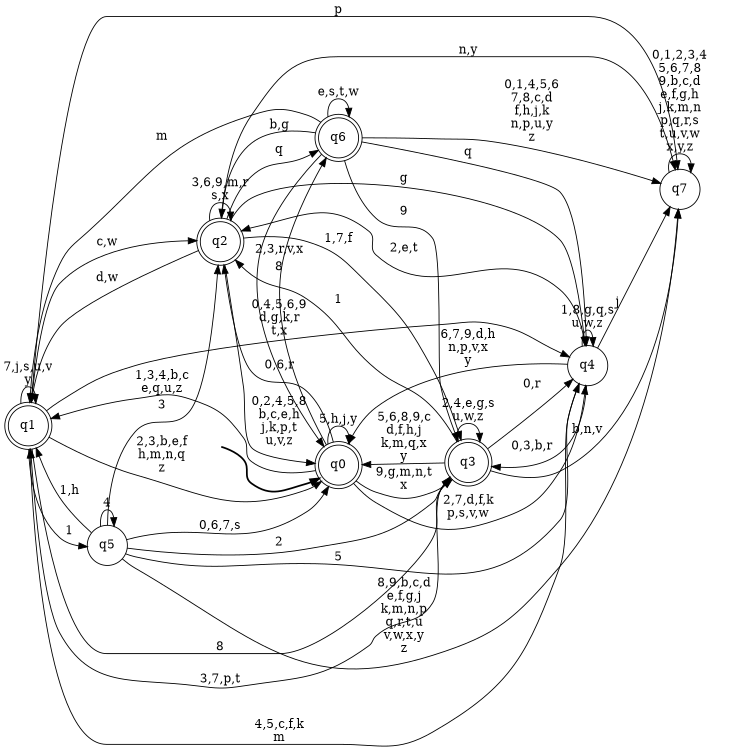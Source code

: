 digraph BlueStar {
__start0 [style = invis, shape = none, label = "", width = 0, height = 0];

rankdir=LR;
size="8,5";

s0 [style="rounded,filled", color="black", fillcolor="white" shape="doublecircle", label="q0"];
s1 [style="rounded,filled", color="black", fillcolor="white" shape="doublecircle", label="q1"];
s2 [style="rounded,filled", color="black", fillcolor="white" shape="doublecircle", label="q2"];
s3 [style="rounded,filled", color="black", fillcolor="white" shape="doublecircle", label="q3"];
s4 [style="filled", color="black", fillcolor="white" shape="circle", label="q4"];
s5 [style="filled", color="black", fillcolor="white" shape="circle", label="q5"];
s6 [style="rounded,filled", color="black", fillcolor="white" shape="doublecircle", label="q6"];
s7 [style="filled", color="black", fillcolor="white" shape="circle", label="q7"];
subgraph cluster_main { 
	graph [pad=".75", ranksep="0.15", nodesep="0.15"];
	 style=invis; 
	__start0 -> s0 [penwidth=2];
}
s0 -> s0 [label="5,h,j,y"];
s0 -> s1 [label="1,3,4,b,c\ne,q,u,z"];
s0 -> s2 [label="0,6,r"];
s0 -> s3 [label="9,g,m,n,t\nx"];
s0 -> s4 [label="2,7,d,f,k\np,s,v,w"];
s0 -> s6 [label="8"];
s1 -> s0 [label="2,3,b,e,f\nh,m,n,q\nz"];
s1 -> s1 [label="7,j,s,u,v\ny"];
s1 -> s2 [label="c,w"];
s1 -> s3 [label="8"];
s1 -> s4 [label="0,4,5,6,9\nd,g,k,r\nt,x"];
s1 -> s5 [label="1"];
s1 -> s7 [label="p"];
s2 -> s0 [label="0,2,4,5,8\nb,c,e,h\nj,k,p,t\nu,v,z"];
s2 -> s1 [label="d,w"];
s2 -> s2 [label="3,6,9,m,r\ns,x"];
s2 -> s3 [label="1,7,f"];
s2 -> s4 [label="g"];
s2 -> s6 [label="q"];
s2 -> s7 [label="n,y"];
s3 -> s0 [label="5,6,8,9,c\nd,f,h,j\nk,m,q,x\ny"];
s3 -> s1 [label="3,7,p,t"];
s3 -> s2 [label="1"];
s3 -> s3 [label="2,4,e,g,s\nu,w,z"];
s3 -> s4 [label="0,r"];
s3 -> s7 [label="b,n,v"];
s4 -> s0 [label="6,7,9,d,h\nn,p,v,x\ny"];
s4 -> s1 [label="4,5,c,f,k\nm"];
s4 -> s2 [label="2,e,t"];
s4 -> s3 [label="0,3,b,r"];
s4 -> s4 [label="1,8,g,q,s\nu,w,z"];
s4 -> s7 [label="j"];
s5 -> s0 [label="0,6,7,s"];
s5 -> s1 [label="1,h"];
s5 -> s2 [label="3"];
s5 -> s3 [label="2"];
s5 -> s4 [label="5"];
s5 -> s5 [label="4"];
s5 -> s7 [label="8,9,b,c,d\ne,f,g,j\nk,m,n,p\nq,r,t,u\nv,w,x,y\nz"];
s6 -> s0 [label="2,3,r,v,x"];
s6 -> s1 [label="m"];
s6 -> s2 [label="b,g"];
s6 -> s3 [label="9"];
s6 -> s4 [label="q"];
s6 -> s6 [label="e,s,t,w"];
s6 -> s7 [label="0,1,4,5,6\n7,8,c,d\nf,h,j,k\nn,p,u,y\nz"];
s7 -> s7 [label="0,1,2,3,4\n5,6,7,8\n9,b,c,d\ne,f,g,h\nj,k,m,n\np,q,r,s\nt,u,v,w\nx,y,z"];

}